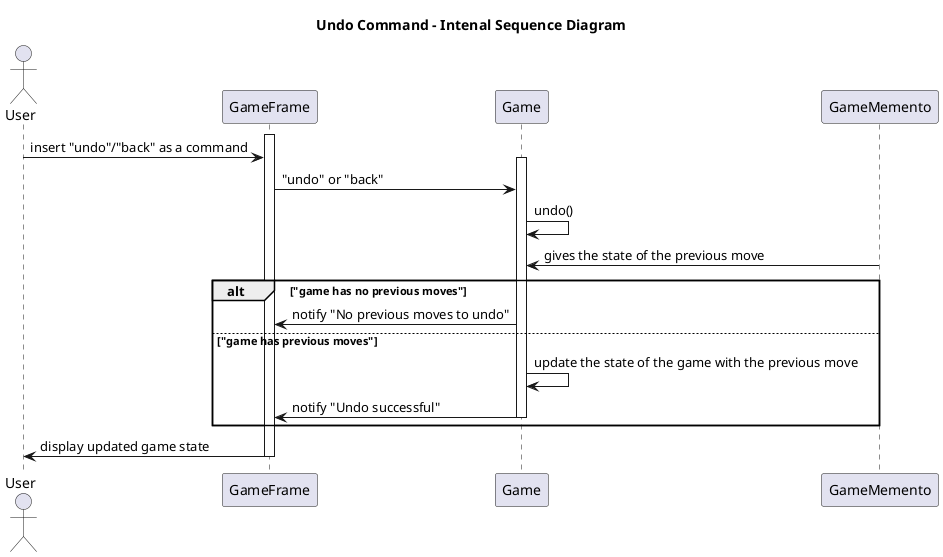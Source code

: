 @startuml Undo

title Undo Command - Intenal Sequence Diagram

actor User
participant GameFrame
participant Game
participant GameMemento

activate GameFrame
User -> GameFrame : insert "undo"/"back" as a command

activate Game
GameFrame -> Game : "undo" or "back"

Game -> Game : undo()
GameMemento -> Game : gives the state of the previous move
alt "game has no previous moves" 
    Game -> GameFrame : notify "No previous moves to undo"
else "game has previous moves"
    Game -> Game : update the state of the game with the previous move

    Game -> GameFrame : notify "Undo successful"
deactivate Game
end

GameFrame -> User : display updated game state

deactivate GameFrame

@enduml
